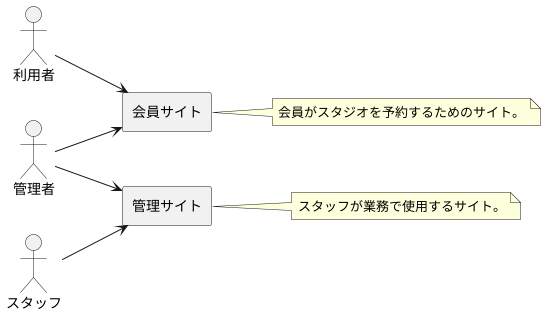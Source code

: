 @startuml SiteStructure

left to right direction

actor 利用者
actor スタッフ
actor 管理者

rectangle 会員サイト
rectangle 管理サイト

利用者 --> 会員サイト
スタッフ --> 管理サイト
管理者 --> 管理サイト
管理者 --> 会員サイト

note right of 会員サイト
会員がスタジオを予約するためのサイト。
end note

note right of 管理サイト
スタッフが業務で使用するサイト。
end note

@enduml
